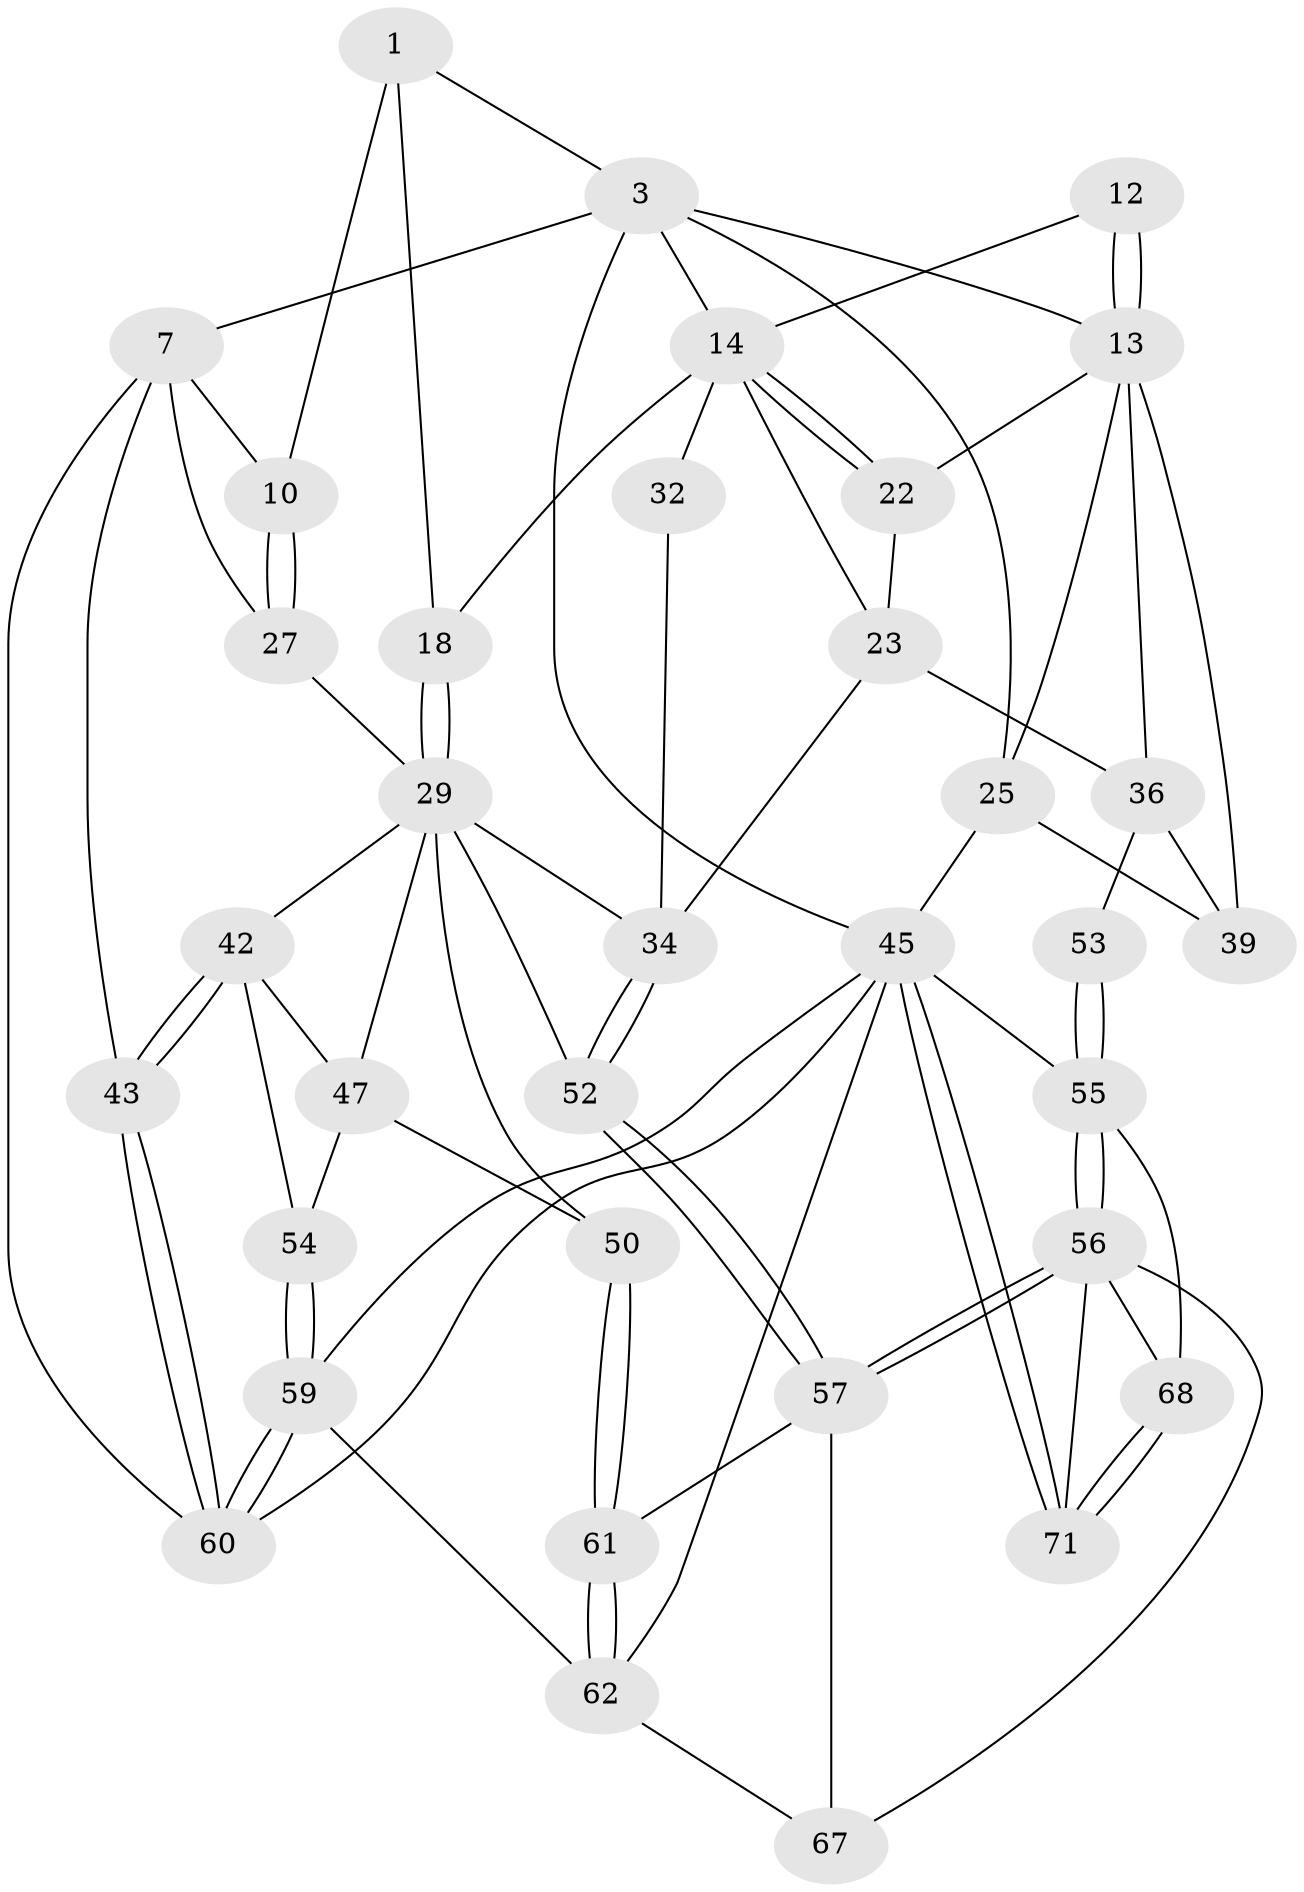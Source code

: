 // original degree distribution, {3: 0.04225352112676056, 4: 0.22535211267605634, 5: 0.5211267605633803, 6: 0.2112676056338028}
// Generated by graph-tools (version 1.1) at 2025/16/03/09/25 04:16:59]
// undirected, 35 vertices, 84 edges
graph export_dot {
graph [start="1"]
  node [color=gray90,style=filled];
  1 [pos="+0.2557913405858309+0",super="+9+2"];
  3 [pos="+0.5417960589081456+0",super="+4"];
  7 [pos="+0+0",super="+8+28"];
  10 [pos="+0.09723305080154528+0.14120031973066222"];
  12 [pos="+0.7819859272223793+0.1211560687328559"];
  13 [pos="+0.8395995888750469+0.16182264717001593",super="+19"];
  14 [pos="+0.7471435418904461+0.14723187069622704",super="+15"];
  18 [pos="+0.29384544674733926+0.19678762846280848"];
  22 [pos="+0.7108112726201662+0.23889640802721407"];
  23 [pos="+0.6937009143085822+0.24065168817116503",super="+33"];
  25 [pos="+1+0.004314172879499659",super="+44+26"];
  27 [pos="+0.045745770600808575+0.17749216662846798"];
  29 [pos="+0.2393559738785977+0.3827766932263754",super="+38+30"];
  32 [pos="+0.4942470149321888+0.32309754527057244"];
  34 [pos="+0.5679412446750335+0.49325304012184107",super="+35"];
  36 [pos="+0.8101025606457488+0.4193297047867115",super="+41+37"];
  39 [pos="+1+0.4519938509268779",super="+40"];
  42 [pos="+0+0.46028562721706856",super="+48"];
  43 [pos="+0+0.45961425447373494"];
  45 [pos="+1+1",super="+70+46"];
  47 [pos="+0.12477861993347271+0.4989321739098457",super="+51"];
  50 [pos="+0.2654425576164761+0.7011105103169364"];
  52 [pos="+0.5655539302897032+0.5071391557364179"];
  53 [pos="+0.8171651178230294+0.6203319181072474"];
  54 [pos="+0.06891038182749593+0.6311863699080216"];
  55 [pos="+0.8098512093658112+0.6888655366565228",super="+58"];
  56 [pos="+0.6722159468662876+0.7767119633895104",super="+65"];
  57 [pos="+0.5617455093298668+0.669948563543273",super="+64"];
  59 [pos="+0+0.8071667761597107",super="+63"];
  60 [pos="+0+0.8090827115402287"];
  61 [pos="+0.27040780359244176+0.7263880250811677"];
  62 [pos="+0.2570285083695655+0.7481622294769144",super="+69"];
  67 [pos="+0.46748096015821217+1"];
  68 [pos="+0.8682507276863869+0.9251931351319951"];
  71 [pos="+1+1"];
  1 -- 10;
  1 -- 18;
  1 -- 3;
  3 -- 13;
  3 -- 7;
  3 -- 25;
  3 -- 45;
  3 -- 14;
  7 -- 60;
  7 -- 10;
  7 -- 43;
  7 -- 27;
  10 -- 27;
  10 -- 27;
  12 -- 13;
  12 -- 13;
  12 -- 14;
  13 -- 36;
  13 -- 22;
  13 -- 39;
  13 -- 25;
  14 -- 22;
  14 -- 22;
  14 -- 32 [weight=2];
  14 -- 18;
  14 -- 23;
  18 -- 29;
  18 -- 29;
  22 -- 23;
  23 -- 34;
  23 -- 36;
  25 -- 39 [weight=2];
  25 -- 45;
  27 -- 29;
  29 -- 34;
  29 -- 50;
  29 -- 52;
  29 -- 42;
  29 -- 47;
  32 -- 34;
  34 -- 52;
  34 -- 52;
  36 -- 53 [weight=2];
  36 -- 39;
  42 -- 43;
  42 -- 43;
  42 -- 54;
  42 -- 47;
  43 -- 60;
  43 -- 60;
  45 -- 71;
  45 -- 71;
  45 -- 60;
  45 -- 59;
  45 -- 62;
  45 -- 55;
  47 -- 50;
  47 -- 54;
  50 -- 61;
  50 -- 61;
  52 -- 57;
  52 -- 57;
  53 -- 55;
  53 -- 55;
  54 -- 59;
  54 -- 59;
  55 -- 56;
  55 -- 56;
  55 -- 68;
  56 -- 57;
  56 -- 57;
  56 -- 67;
  56 -- 68;
  56 -- 71;
  57 -- 67;
  57 -- 61;
  59 -- 60;
  59 -- 60;
  59 -- 62;
  61 -- 62;
  61 -- 62;
  62 -- 67;
  68 -- 71;
  68 -- 71;
}
